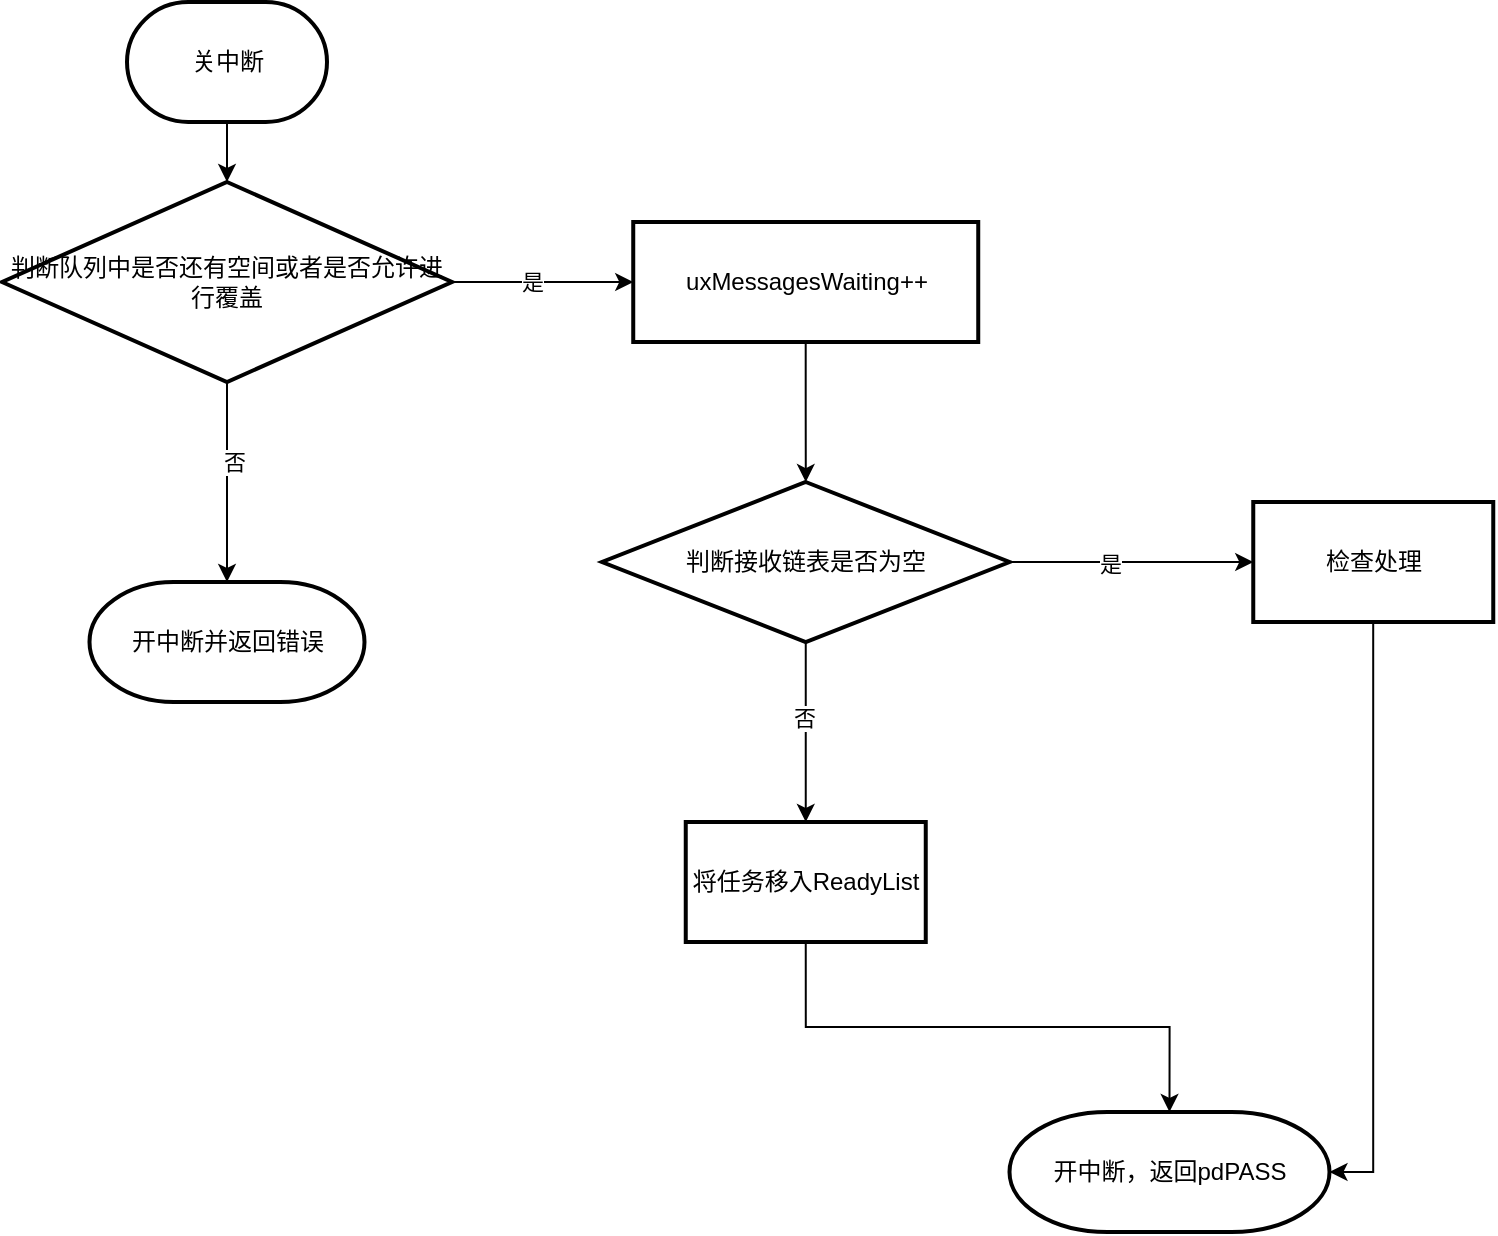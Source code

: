 <mxfile version="21.6.8" type="device">
  <diagram name="第 1 页" id="gi4KJW84IDohBwd1nFdY">
    <mxGraphModel dx="1050" dy="629" grid="1" gridSize="10" guides="1" tooltips="1" connect="1" arrows="1" fold="1" page="1" pageScale="1" pageWidth="1654" pageHeight="1169" math="0" shadow="0">
      <root>
        <mxCell id="0" />
        <mxCell id="1" parent="0" />
        <mxCell id="prfhwrwzsq4mLhs9yBWU-36" value="" style="edgeStyle=orthogonalEdgeStyle;rounded=0;orthogonalLoop=1;jettySize=auto;html=1;" parent="1" source="prfhwrwzsq4mLhs9yBWU-1" target="prfhwrwzsq4mLhs9yBWU-2" edge="1">
          <mxGeometry relative="1" as="geometry" />
        </mxCell>
        <mxCell id="prfhwrwzsq4mLhs9yBWU-1" value="关中断" style="strokeWidth=2;html=1;shape=mxgraph.flowchart.terminator;whiteSpace=wrap;" parent="1" vertex="1">
          <mxGeometry x="132.5" y="30" width="100" height="60" as="geometry" />
        </mxCell>
        <mxCell id="prfhwrwzsq4mLhs9yBWU-37" value="" style="edgeStyle=orthogonalEdgeStyle;rounded=0;orthogonalLoop=1;jettySize=auto;html=1;entryX=0.5;entryY=0;entryDx=0;entryDy=0;entryPerimeter=0;" parent="1" source="prfhwrwzsq4mLhs9yBWU-2" target="prfhwrwzsq4mLhs9yBWU-4" edge="1">
          <mxGeometry relative="1" as="geometry">
            <mxPoint x="182.5" y="260" as="targetPoint" />
          </mxGeometry>
        </mxCell>
        <mxCell id="6JNQ84hLrSA7dQ08qZ2h-18" value="否" style="edgeLabel;html=1;align=center;verticalAlign=middle;resizable=0;points=[];" vertex="1" connectable="0" parent="prfhwrwzsq4mLhs9yBWU-37">
          <mxGeometry x="-0.196" y="3" relative="1" as="geometry">
            <mxPoint as="offset" />
          </mxGeometry>
        </mxCell>
        <mxCell id="prfhwrwzsq4mLhs9yBWU-42" value="" style="edgeStyle=orthogonalEdgeStyle;rounded=0;orthogonalLoop=1;jettySize=auto;html=1;" parent="1" source="prfhwrwzsq4mLhs9yBWU-2" target="prfhwrwzsq4mLhs9yBWU-41" edge="1">
          <mxGeometry relative="1" as="geometry" />
        </mxCell>
        <mxCell id="6JNQ84hLrSA7dQ08qZ2h-2" value="是" style="edgeLabel;html=1;align=center;verticalAlign=middle;resizable=0;points=[];" vertex="1" connectable="0" parent="prfhwrwzsq4mLhs9yBWU-42">
          <mxGeometry x="-0.128" relative="1" as="geometry">
            <mxPoint as="offset" />
          </mxGeometry>
        </mxCell>
        <mxCell id="prfhwrwzsq4mLhs9yBWU-2" value="判断队列中是否还有空间或者是否允许进行覆盖" style="strokeWidth=2;html=1;shape=mxgraph.flowchart.decision;whiteSpace=wrap;" parent="1" vertex="1">
          <mxGeometry x="70" y="120" width="225" height="100" as="geometry" />
        </mxCell>
        <mxCell id="prfhwrwzsq4mLhs9yBWU-4" value="开中断并返回错误" style="strokeWidth=2;html=1;shape=mxgraph.flowchart.terminator;whiteSpace=wrap;" parent="1" vertex="1">
          <mxGeometry x="113.75" y="320" width="137.5" height="60" as="geometry" />
        </mxCell>
        <mxCell id="6JNQ84hLrSA7dQ08qZ2h-4" value="" style="edgeStyle=orthogonalEdgeStyle;rounded=0;orthogonalLoop=1;jettySize=auto;html=1;" edge="1" parent="1" source="prfhwrwzsq4mLhs9yBWU-41" target="6JNQ84hLrSA7dQ08qZ2h-3">
          <mxGeometry relative="1" as="geometry" />
        </mxCell>
        <mxCell id="prfhwrwzsq4mLhs9yBWU-41" value="uxMessagesWaiting++" style="whiteSpace=wrap;html=1;strokeWidth=2;" parent="1" vertex="1">
          <mxGeometry x="385.62" y="140" width="172.5" height="60" as="geometry" />
        </mxCell>
        <mxCell id="6JNQ84hLrSA7dQ08qZ2h-6" value="" style="edgeStyle=orthogonalEdgeStyle;rounded=0;orthogonalLoop=1;jettySize=auto;html=1;" edge="1" parent="1" source="6JNQ84hLrSA7dQ08qZ2h-3" target="6JNQ84hLrSA7dQ08qZ2h-5">
          <mxGeometry relative="1" as="geometry" />
        </mxCell>
        <mxCell id="6JNQ84hLrSA7dQ08qZ2h-7" value="否" style="edgeLabel;html=1;align=center;verticalAlign=middle;resizable=0;points=[];" vertex="1" connectable="0" parent="6JNQ84hLrSA7dQ08qZ2h-6">
          <mxGeometry x="-0.155" y="-1" relative="1" as="geometry">
            <mxPoint as="offset" />
          </mxGeometry>
        </mxCell>
        <mxCell id="6JNQ84hLrSA7dQ08qZ2h-12" value="" style="edgeStyle=orthogonalEdgeStyle;rounded=0;orthogonalLoop=1;jettySize=auto;html=1;" edge="1" parent="1" source="6JNQ84hLrSA7dQ08qZ2h-3" target="6JNQ84hLrSA7dQ08qZ2h-11">
          <mxGeometry relative="1" as="geometry" />
        </mxCell>
        <mxCell id="6JNQ84hLrSA7dQ08qZ2h-13" value="是" style="edgeLabel;html=1;align=center;verticalAlign=middle;resizable=0;points=[];" vertex="1" connectable="0" parent="6JNQ84hLrSA7dQ08qZ2h-12">
          <mxGeometry x="-0.185" y="-1" relative="1" as="geometry">
            <mxPoint as="offset" />
          </mxGeometry>
        </mxCell>
        <mxCell id="6JNQ84hLrSA7dQ08qZ2h-3" value="判断接收链表是否为空" style="rhombus;whiteSpace=wrap;html=1;strokeWidth=2;" vertex="1" parent="1">
          <mxGeometry x="370" y="270" width="203.75" height="80" as="geometry" />
        </mxCell>
        <mxCell id="6JNQ84hLrSA7dQ08qZ2h-16" style="edgeStyle=orthogonalEdgeStyle;rounded=0;orthogonalLoop=1;jettySize=auto;html=1;exitX=0.5;exitY=1;exitDx=0;exitDy=0;entryX=0.5;entryY=0;entryDx=0;entryDy=0;entryPerimeter=0;" edge="1" parent="1" source="6JNQ84hLrSA7dQ08qZ2h-5" target="6JNQ84hLrSA7dQ08qZ2h-14">
          <mxGeometry relative="1" as="geometry" />
        </mxCell>
        <mxCell id="6JNQ84hLrSA7dQ08qZ2h-5" value="将任务移入ReadyList" style="whiteSpace=wrap;html=1;strokeWidth=2;" vertex="1" parent="1">
          <mxGeometry x="411.875" y="440" width="120" height="60" as="geometry" />
        </mxCell>
        <mxCell id="6JNQ84hLrSA7dQ08qZ2h-17" style="edgeStyle=orthogonalEdgeStyle;rounded=0;orthogonalLoop=1;jettySize=auto;html=1;entryX=1;entryY=0.5;entryDx=0;entryDy=0;entryPerimeter=0;" edge="1" parent="1" source="6JNQ84hLrSA7dQ08qZ2h-11" target="6JNQ84hLrSA7dQ08qZ2h-14">
          <mxGeometry relative="1" as="geometry" />
        </mxCell>
        <mxCell id="6JNQ84hLrSA7dQ08qZ2h-11" value="检查处理" style="whiteSpace=wrap;html=1;strokeWidth=2;" vertex="1" parent="1">
          <mxGeometry x="695.63" y="280" width="120" height="60" as="geometry" />
        </mxCell>
        <mxCell id="6JNQ84hLrSA7dQ08qZ2h-14" value="开中断，返回pdPASS" style="strokeWidth=2;html=1;shape=mxgraph.flowchart.terminator;whiteSpace=wrap;" vertex="1" parent="1">
          <mxGeometry x="573.75" y="585" width="160" height="60" as="geometry" />
        </mxCell>
      </root>
    </mxGraphModel>
  </diagram>
</mxfile>
